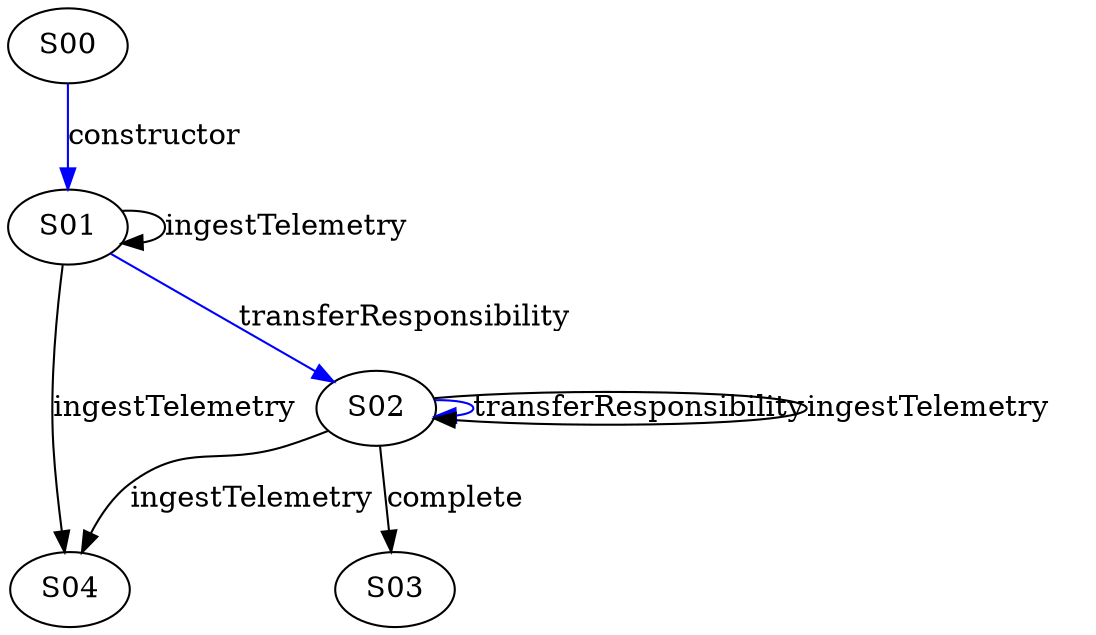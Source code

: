 digraph {

S01->S01 [label="ingestTelemetry", style="", color="black"]
S01->S04 [label="ingestTelemetry", style="", color="black"]
S01->S02 [label="transferResponsibility", style="", color="blue"]
S02->S03 [label="complete", style="", color="black"]
S00->S01 [label="constructor", style="", color="blue"]
S02->S02 [label="transferResponsibility", style="", color="blue"]
S02->S02 [label="ingestTelemetry", style="", color="black"]
S02->S04 [label="ingestTelemetry", style="", color="black"]
}